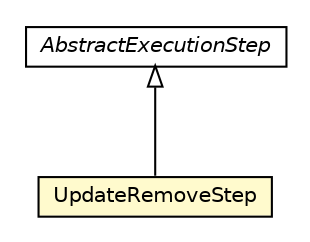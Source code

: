 #!/usr/local/bin/dot
#
# Class diagram 
# Generated by UMLGraph version R5_6-24-gf6e263 (http://www.umlgraph.org/)
#

digraph G {
	edge [fontname="Helvetica",fontsize=10,labelfontname="Helvetica",labelfontsize=10];
	node [fontname="Helvetica",fontsize=10,shape=plaintext];
	nodesep=0.25;
	ranksep=0.5;
	// com.orientechnologies.orient.core.sql.executor.UpdateRemoveStep
	c7967974 [label=<<table title="com.orientechnologies.orient.core.sql.executor.UpdateRemoveStep" border="0" cellborder="1" cellspacing="0" cellpadding="2" port="p" bgcolor="lemonChiffon" href="./UpdateRemoveStep.html">
		<tr><td><table border="0" cellspacing="0" cellpadding="1">
<tr><td align="center" balign="center"> UpdateRemoveStep </td></tr>
		</table></td></tr>
		</table>>, URL="./UpdateRemoveStep.html", fontname="Helvetica", fontcolor="black", fontsize=10.0];
	// com.orientechnologies.orient.core.sql.executor.AbstractExecutionStep
	c7968003 [label=<<table title="com.orientechnologies.orient.core.sql.executor.AbstractExecutionStep" border="0" cellborder="1" cellspacing="0" cellpadding="2" port="p" href="./AbstractExecutionStep.html">
		<tr><td><table border="0" cellspacing="0" cellpadding="1">
<tr><td align="center" balign="center"><font face="Helvetica-Oblique"> AbstractExecutionStep </font></td></tr>
		</table></td></tr>
		</table>>, URL="./AbstractExecutionStep.html", fontname="Helvetica", fontcolor="black", fontsize=10.0];
	//com.orientechnologies.orient.core.sql.executor.UpdateRemoveStep extends com.orientechnologies.orient.core.sql.executor.AbstractExecutionStep
	c7968003:p -> c7967974:p [dir=back,arrowtail=empty];
}

